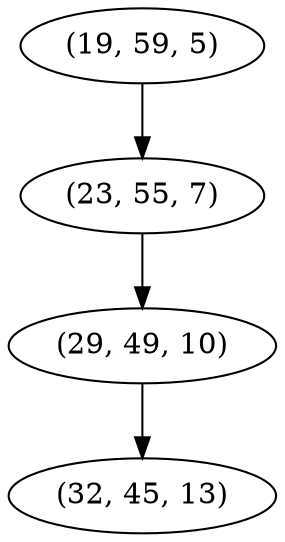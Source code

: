 digraph tree {
    "(19, 59, 5)";
    "(23, 55, 7)";
    "(29, 49, 10)";
    "(32, 45, 13)";
    "(19, 59, 5)" -> "(23, 55, 7)";
    "(23, 55, 7)" -> "(29, 49, 10)";
    "(29, 49, 10)" -> "(32, 45, 13)";
}
